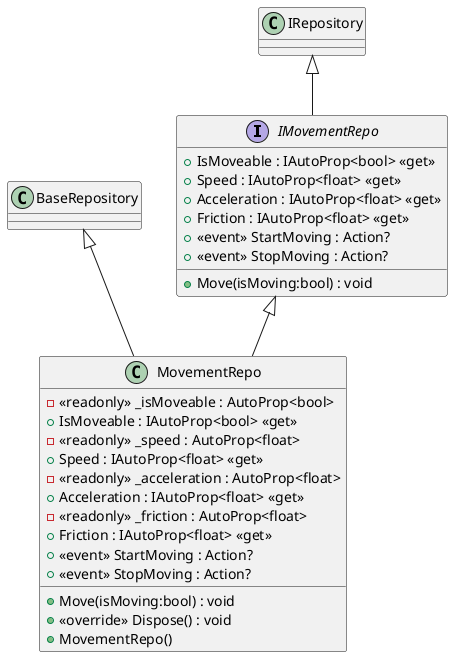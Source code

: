 @startuml
interface IMovementRepo {
    + IsMoveable : IAutoProp<bool> <<get>>
    + Speed : IAutoProp<float> <<get>>
    + Acceleration : IAutoProp<float> <<get>>
    + Friction : IAutoProp<float> <<get>>
    +  <<event>> StartMoving : Action? 
    +  <<event>> StopMoving : Action? 
    + Move(isMoving:bool) : void
}
class MovementRepo {
    + Move(isMoving:bool) : void
    + <<override>> Dispose() : void
    - <<readonly>> _isMoveable : AutoProp<bool>
    + IsMoveable : IAutoProp<bool> <<get>>
    - <<readonly>> _speed : AutoProp<float>
    + Speed : IAutoProp<float> <<get>>
    - <<readonly>> _acceleration : AutoProp<float>
    + Acceleration : IAutoProp<float> <<get>>
    - <<readonly>> _friction : AutoProp<float>
    + Friction : IAutoProp<float> <<get>>
    +  <<event>> StartMoving : Action? 
    +  <<event>> StopMoving : Action? 
    + MovementRepo()
}
IRepository <|-- IMovementRepo
BaseRepository <|-- MovementRepo
IMovementRepo <|-- MovementRepo
@enduml
